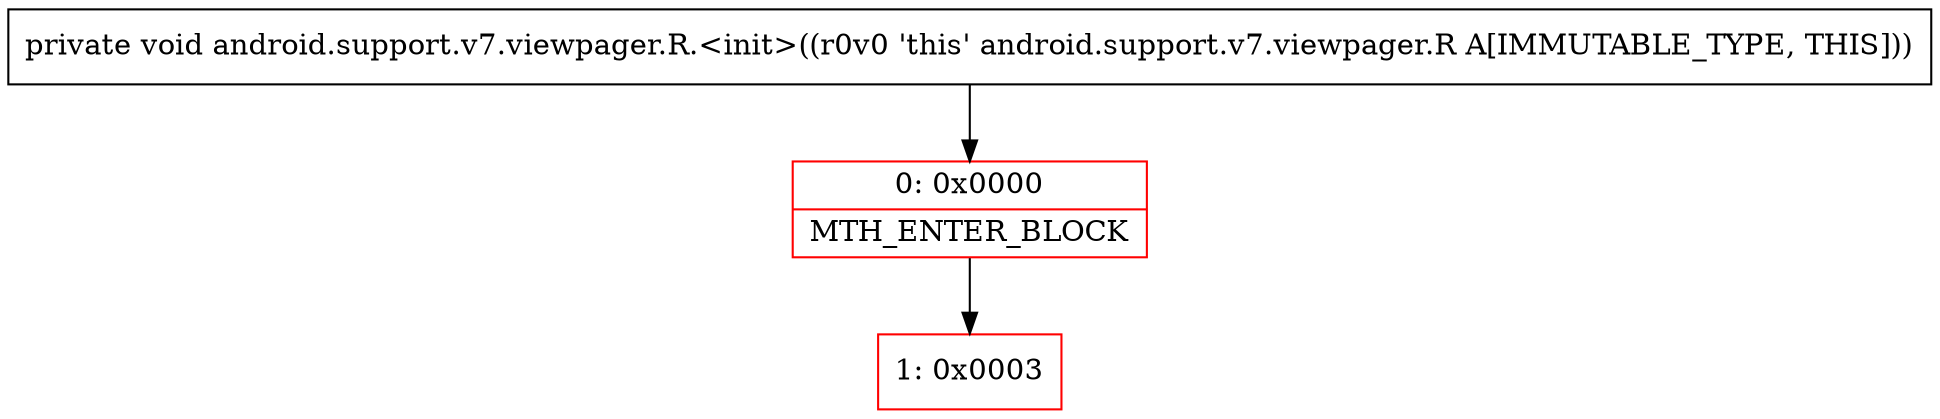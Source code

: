 digraph "CFG forandroid.support.v7.viewpager.R.\<init\>()V" {
subgraph cluster_Region_404149578 {
label = "R(0)";
node [shape=record,color=blue];
}
Node_0 [shape=record,color=red,label="{0\:\ 0x0000|MTH_ENTER_BLOCK\l}"];
Node_1 [shape=record,color=red,label="{1\:\ 0x0003}"];
MethodNode[shape=record,label="{private void android.support.v7.viewpager.R.\<init\>((r0v0 'this' android.support.v7.viewpager.R A[IMMUTABLE_TYPE, THIS])) }"];
MethodNode -> Node_0;
Node_0 -> Node_1;
}


